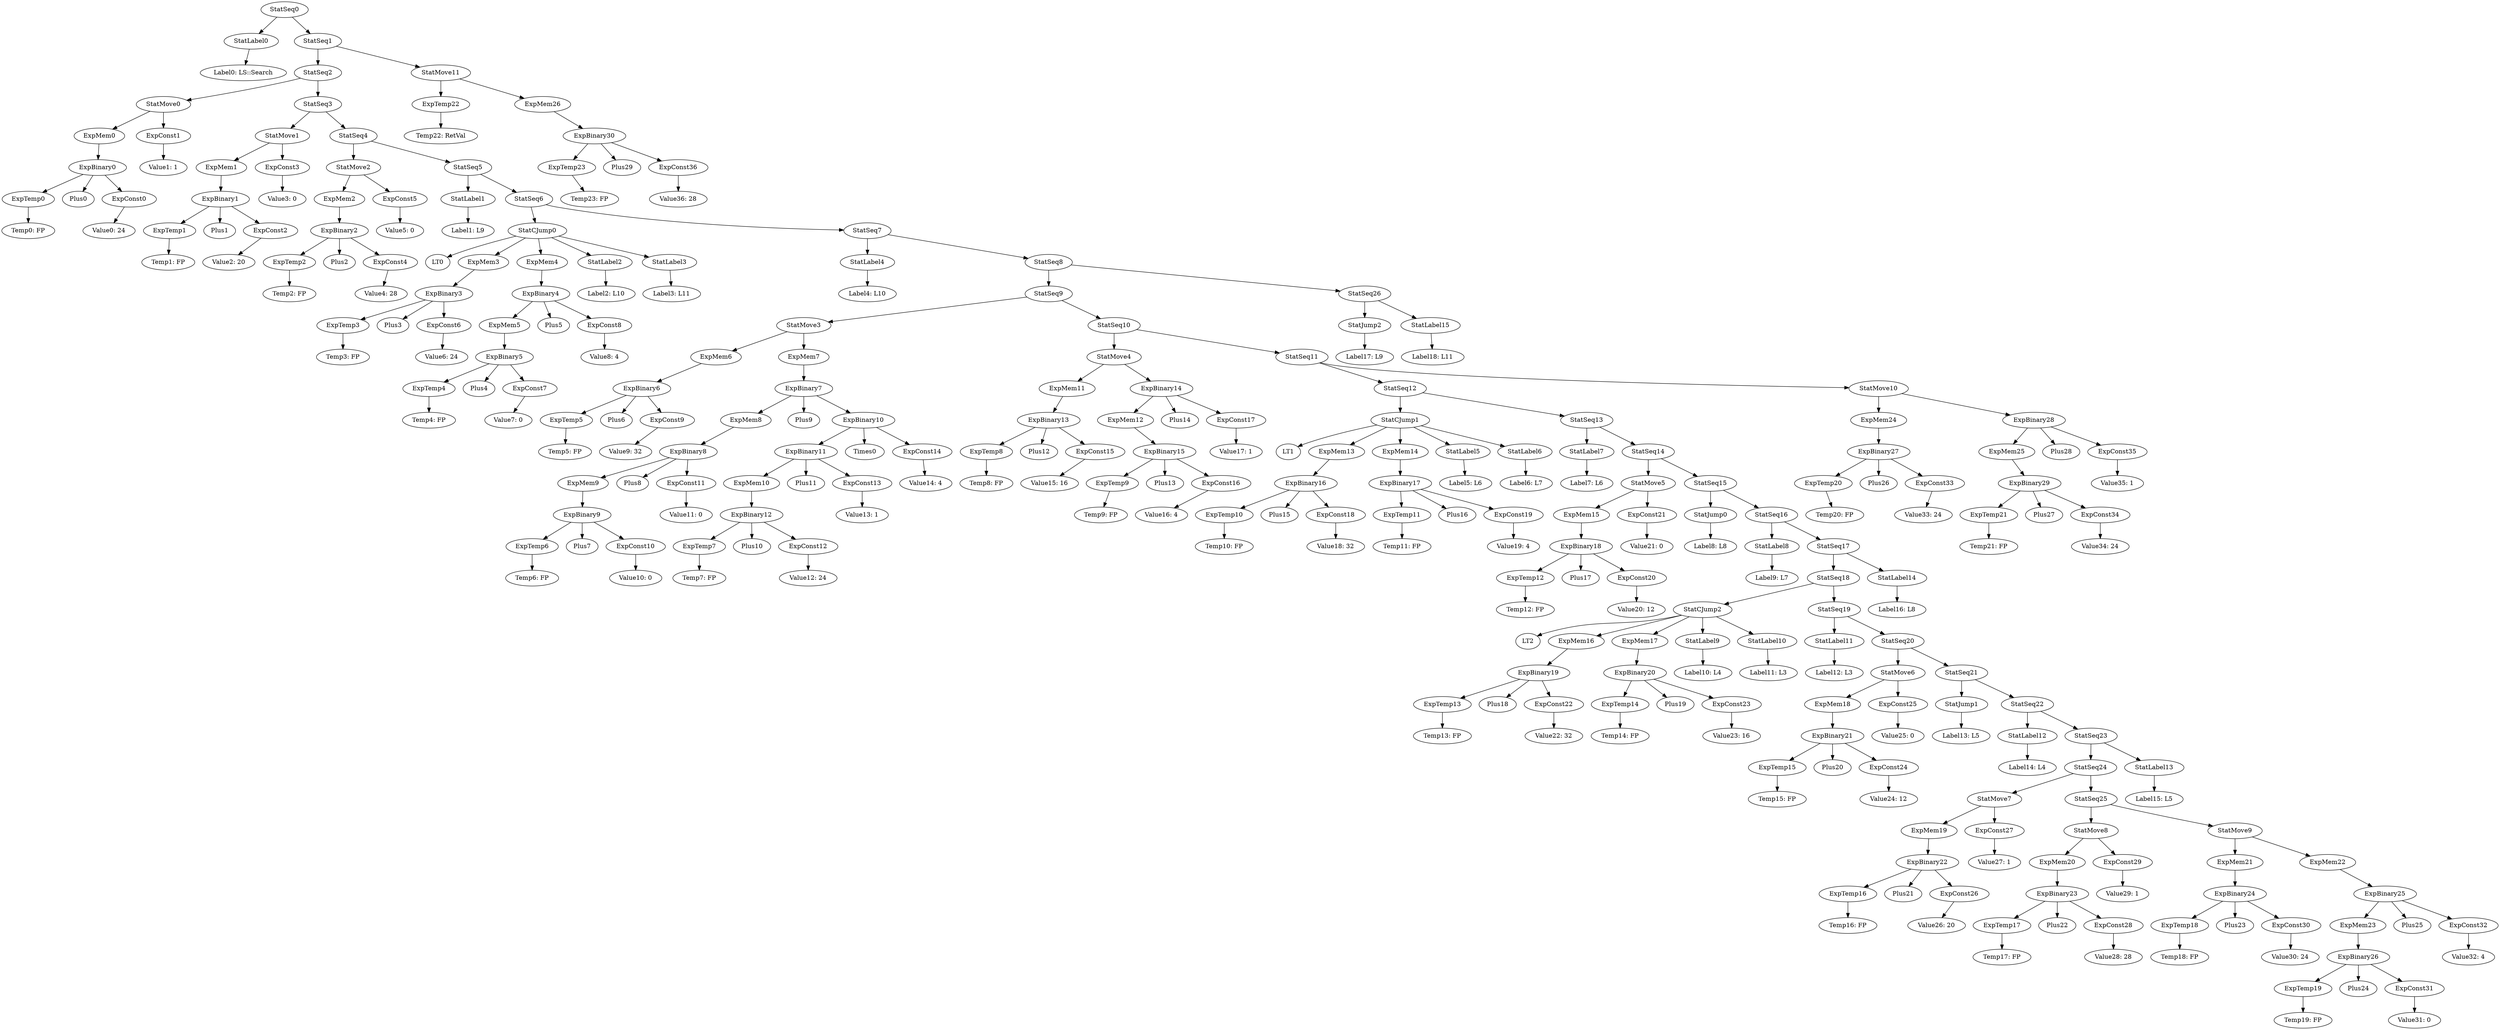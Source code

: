 digraph {
	ordering = out;
	ExpConst36 -> "Value36: 28";
	ExpTemp22 -> "Temp22: RetVal";
	StatLabel15 -> "Label18: L11";
	StatSeq8 -> StatSeq9;
	StatSeq8 -> StatSeq26;
	ExpMem26 -> ExpBinary30;
	ExpMem25 -> ExpBinary29;
	ExpConst34 -> "Value34: 24";
	ExpTemp21 -> "Temp21: FP";
	StatMove10 -> ExpMem24;
	StatMove10 -> ExpBinary28;
	ExpMem24 -> ExpBinary27;
	ExpConst33 -> "Value33: 24";
	ExpBinary27 -> ExpTemp20;
	ExpBinary27 -> Plus26;
	ExpBinary27 -> ExpConst33;
	StatLabel14 -> "Label16: L8";
	StatLabel13 -> "Label15: L5";
	ExpMem22 -> ExpBinary25;
	ExpBinary25 -> ExpMem23;
	ExpBinary25 -> Plus25;
	ExpBinary25 -> ExpConst32;
	ExpMem23 -> ExpBinary26;
	ExpBinary26 -> ExpTemp19;
	ExpBinary26 -> Plus24;
	ExpBinary26 -> ExpConst31;
	StatMove9 -> ExpMem21;
	StatMove9 -> ExpMem22;
	ExpBinary24 -> ExpTemp18;
	ExpBinary24 -> Plus23;
	ExpBinary24 -> ExpConst30;
	ExpTemp18 -> "Temp18: FP";
	StatSeq25 -> StatMove8;
	StatSeq25 -> StatMove9;
	ExpConst29 -> "Value29: 1";
	ExpMem20 -> ExpBinary23;
	StatSeq24 -> StatMove7;
	StatSeq24 -> StatSeq25;
	StatMove7 -> ExpMem19;
	StatMove7 -> ExpConst27;
	StatSeq22 -> StatLabel12;
	StatSeq22 -> StatSeq23;
	StatSeq21 -> StatJump1;
	StatSeq21 -> StatSeq22;
	StatSeq11 -> StatSeq12;
	StatSeq11 -> StatMove10;
	StatSeq20 -> StatMove6;
	StatSeq20 -> StatSeq21;
	StatSeq26 -> StatJump2;
	StatSeq26 -> StatLabel15;
	ExpMem19 -> ExpBinary22;
	StatMove6 -> ExpMem18;
	StatMove6 -> ExpConst25;
	ExpMem18 -> ExpBinary21;
	ExpBinary21 -> ExpTemp15;
	ExpBinary21 -> Plus20;
	ExpBinary21 -> ExpConst24;
	ExpTemp15 -> "Temp15: FP";
	StatSeq19 -> StatLabel11;
	StatSeq19 -> StatSeq20;
	StatSeq18 -> StatCJump2;
	StatSeq18 -> StatSeq19;
	StatJump2 -> "Label17: L9";
	StatLabel10 -> "Label11: L3";
	StatLabel9 -> "Label10: L4";
	ExpMem17 -> ExpBinary20;
	ExpBinary20 -> ExpTemp14;
	ExpBinary20 -> Plus19;
	ExpBinary20 -> ExpConst23;
	ExpConst22 -> "Value22: 32";
	ExpBinary19 -> ExpTemp13;
	ExpBinary19 -> Plus18;
	ExpBinary19 -> ExpConst22;
	ExpConst35 -> "Value35: 1";
	ExpTemp13 -> "Temp13: FP";
	ExpTemp16 -> "Temp16: FP";
	StatCJump2 -> LT2;
	StatCJump2 -> ExpMem16;
	StatCJump2 -> ExpMem17;
	StatCJump2 -> StatLabel9;
	StatCJump2 -> StatLabel10;
	StatLabel8 -> "Label9: L7";
	StatSeq15 -> StatJump0;
	StatSeq15 -> StatSeq16;
	StatJump0 -> "Label8: L8";
	StatSeq14 -> StatMove5;
	StatSeq14 -> StatSeq15;
	ExpConst21 -> "Value21: 0";
	ExpMem6 -> ExpBinary6;
	ExpBinary5 -> ExpTemp4;
	ExpBinary5 -> Plus4;
	ExpBinary5 -> ExpConst7;
	ExpTemp20 -> "Temp20: FP";
	ExpConst8 -> "Value8: 4";
	ExpBinary28 -> ExpMem25;
	ExpBinary28 -> Plus28;
	ExpBinary28 -> ExpConst35;
	ExpConst4 -> "Value4: 28";
	ExpConst0 -> "Value0: 24";
	StatMove8 -> ExpMem20;
	StatMove8 -> ExpConst29;
	StatLabel7 -> "Label7: L6";
	ExpMem3 -> ExpBinary3;
	StatSeq6 -> StatCJump0;
	StatSeq6 -> StatSeq7;
	ExpTemp3 -> "Temp3: FP";
	ExpConst1 -> "Value1: 1";
	ExpMem5 -> ExpBinary5;
	StatSeq17 -> StatSeq18;
	StatSeq17 -> StatLabel14;
	ExpTemp19 -> "Temp19: FP";
	ExpBinary22 -> ExpTemp16;
	ExpBinary22 -> Plus21;
	ExpBinary22 -> ExpConst26;
	StatLabel0 -> "Label0: LS::Search";
	ExpBinary2 -> ExpTemp2;
	ExpBinary2 -> Plus2;
	ExpBinary2 -> ExpConst4;
	StatCJump0 -> LT0;
	StatCJump0 -> ExpMem3;
	StatCJump0 -> ExpMem4;
	StatCJump0 -> StatLabel2;
	StatCJump0 -> StatLabel3;
	ExpConst16 -> "Value16: 4";
	StatSeq23 -> StatSeq24;
	StatSeq23 -> StatLabel13;
	StatLabel4 -> "Label4: L10";
	StatMove1 -> ExpMem1;
	StatMove1 -> ExpConst3;
	ExpMem13 -> ExpBinary16;
	ExpConst6 -> "Value6: 24";
	ExpConst31 -> "Value31: 0";
	ExpMem1 -> ExpBinary1;
	ExpTemp23 -> "Temp23: FP";
	ExpTemp17 -> "Temp17: FP";
	StatSeq13 -> StatLabel7;
	StatSeq13 -> StatSeq14;
	ExpMem9 -> ExpBinary9;
	StatSeq2 -> StatMove0;
	StatSeq2 -> StatSeq3;
	ExpMem16 -> ExpBinary19;
	ExpBinary6 -> ExpTemp5;
	ExpBinary6 -> Plus6;
	ExpBinary6 -> ExpConst9;
	ExpMem0 -> ExpBinary0;
	ExpConst17 -> "Value17: 1";
	ExpConst27 -> "Value27: 1";
	StatSeq16 -> StatLabel8;
	StatSeq16 -> StatSeq17;
	StatSeq7 -> StatLabel4;
	StatSeq7 -> StatSeq8;
	ExpConst26 -> "Value26: 20";
	ExpConst2 -> "Value2: 20";
	ExpTemp4 -> "Temp4: FP";
	StatLabel5 -> "Label5: L6";
	ExpBinary4 -> ExpMem5;
	ExpBinary4 -> Plus5;
	ExpBinary4 -> ExpConst8;
	ExpTemp1 -> "Temp1: FP";
	ExpMem21 -> ExpBinary24;
	ExpConst5 -> "Value5: 0";
	StatSeq0 -> StatLabel0;
	StatSeq0 -> StatSeq1;
	ExpTemp11 -> "Temp11: FP";
	ExpTemp0 -> "Temp0: FP";
	ExpTemp7 -> "Temp7: FP";
	StatLabel1 -> "Label1: L9";
	StatJump1 -> "Label13: L5";
	StatSeq4 -> StatMove2;
	StatSeq4 -> StatSeq5;
	StatSeq1 -> StatSeq2;
	StatSeq1 -> StatMove11;
	ExpMem2 -> ExpBinary2;
	StatMove0 -> ExpMem0;
	StatMove0 -> ExpConst1;
	StatSeq3 -> StatMove1;
	StatSeq3 -> StatSeq4;
	StatLabel3 -> "Label3: L11";
	ExpBinary3 -> ExpTemp3;
	ExpBinary3 -> Plus3;
	ExpBinary3 -> ExpConst6;
	ExpMem7 -> ExpBinary7;
	ExpConst15 -> "Value15: 16";
	ExpBinary11 -> ExpMem10;
	ExpBinary11 -> Plus11;
	ExpBinary11 -> ExpConst13;
	ExpMem4 -> ExpBinary4;
	ExpBinary0 -> ExpTemp0;
	ExpBinary0 -> Plus0;
	ExpBinary0 -> ExpConst0;
	ExpConst7 -> "Value7: 0";
	ExpConst3 -> "Value3: 0";
	ExpConst23 -> "Value23: 16";
	ExpTemp12 -> "Temp12: FP";
	StatLabel6 -> "Label6: L7";
	StatLabel11 -> "Label12: L3";
	ExpTemp2 -> "Temp2: FP";
	ExpTemp14 -> "Temp14: FP";
	ExpConst19 -> "Value19: 4";
	ExpConst24 -> "Value24: 12";
	StatMove3 -> ExpMem6;
	StatMove3 -> ExpMem7;
	ExpTemp6 -> "Temp6: FP";
	ExpTemp9 -> "Temp9: FP";
	ExpBinary1 -> ExpTemp1;
	ExpBinary1 -> Plus1;
	ExpBinary1 -> ExpConst2;
	ExpConst10 -> "Value10: 0";
	ExpConst9 -> "Value9: 32";
	StatLabel2 -> "Label2: L10";
	StatMove5 -> ExpMem15;
	StatMove5 -> ExpConst21;
	StatMove4 -> ExpMem11;
	StatMove4 -> ExpBinary14;
	ExpBinary8 -> ExpMem9;
	ExpBinary8 -> Plus8;
	ExpBinary8 -> ExpConst11;
	StatLabel12 -> "Label14: L4";
	ExpConst11 -> "Value11: 0";
	ExpMem8 -> ExpBinary8;
	ExpBinary30 -> ExpTemp23;
	ExpBinary30 -> Plus29;
	ExpBinary30 -> ExpConst36;
	ExpBinary9 -> ExpTemp6;
	ExpBinary9 -> Plus7;
	ExpBinary9 -> ExpConst10;
	ExpBinary7 -> ExpMem8;
	ExpBinary7 -> Plus9;
	ExpBinary7 -> ExpBinary10;
	ExpConst12 -> "Value12: 24";
	ExpConst32 -> "Value32: 4";
	ExpMem15 -> ExpBinary18;
	ExpTemp8 -> "Temp8: FP";
	ExpBinary18 -> ExpTemp12;
	ExpBinary18 -> Plus17;
	ExpBinary18 -> ExpConst20;
	ExpConst13 -> "Value13: 1";
	ExpBinary10 -> ExpBinary11;
	ExpBinary10 -> Times0;
	ExpBinary10 -> ExpConst14;
	ExpConst14 -> "Value14: 4";
	StatSeq9 -> StatMove3;
	StatSeq9 -> StatSeq10;
	ExpBinary23 -> ExpTemp17;
	ExpBinary23 -> Plus22;
	ExpBinary23 -> ExpConst28;
	StatMove2 -> ExpMem2;
	StatMove2 -> ExpConst5;
	ExpBinary13 -> ExpTemp8;
	ExpBinary13 -> Plus12;
	ExpBinary13 -> ExpConst15;
	ExpConst20 -> "Value20: 12";
	StatMove11 -> ExpTemp22;
	StatMove11 -> ExpMem26;
	ExpMem11 -> ExpBinary13;
	ExpBinary12 -> ExpTemp7;
	ExpBinary12 -> Plus10;
	ExpBinary12 -> ExpConst12;
	ExpConst18 -> "Value18: 32";
	ExpBinary15 -> ExpTemp9;
	ExpBinary15 -> Plus13;
	ExpBinary15 -> ExpConst16;
	ExpMem12 -> ExpBinary15;
	ExpBinary29 -> ExpTemp21;
	ExpBinary29 -> Plus27;
	ExpBinary29 -> ExpConst34;
	StatSeq5 -> StatLabel1;
	StatSeq5 -> StatSeq6;
	ExpBinary14 -> ExpMem12;
	ExpBinary14 -> Plus14;
	ExpBinary14 -> ExpConst17;
	StatSeq10 -> StatMove4;
	StatSeq10 -> StatSeq11;
	ExpConst25 -> "Value25: 0";
	StatCJump1 -> LT1;
	StatCJump1 -> ExpMem13;
	StatCJump1 -> ExpMem14;
	StatCJump1 -> StatLabel5;
	StatCJump1 -> StatLabel6;
	ExpConst30 -> "Value30: 24";
	ExpMem10 -> ExpBinary12;
	ExpTemp10 -> "Temp10: FP";
	ExpConst28 -> "Value28: 28";
	ExpBinary16 -> ExpTemp10;
	ExpBinary16 -> Plus15;
	ExpBinary16 -> ExpConst18;
	ExpTemp5 -> "Temp5: FP";
	ExpBinary17 -> ExpTemp11;
	ExpBinary17 -> Plus16;
	ExpBinary17 -> ExpConst19;
	ExpMem14 -> ExpBinary17;
	StatSeq12 -> StatCJump1;
	StatSeq12 -> StatSeq13;
}

